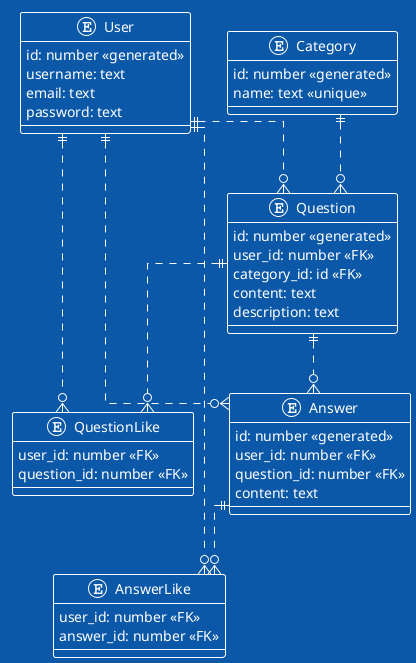 @startuml
'testdot
'//www.plantuml.com/plantuml/png/fL1DJlCm4Dtx5FFr03r0LLNzXCG6DYnOeo4UfLRjSMoFLQAKknDC8AueKWHPEVFUl9_P9y4esLdrJmxa2D2P5fLAHyCTHdHW3PFq7O6FSl1A4OkH7bQFYU8AC466GS7u6Rq1pkwP8cotBJ555DAxNG7po6Pqj06X5oaZScXizTzXIYSVTJMAtjAdg7gTlMzGgFMnB_xD4l_PUmGpcv1fH2h9Xqn9ZESY6PPMUhfWtDvDK3FbAx3H5v1d8PQgfARKHDEzcq_JAjP_JgVfplZ7K65gMC4_1hjscNjpf8_hM1X-R_QztPSmBX36id9TDiFvl5xx0SBynEffAuPLpSmECpjK3AmsrPvOPsVV0000

!theme amiga

skinparam linetype ortho

entity "User" as u {
    id: number <<generated>>
    username: text
    email: text
    password: text
}

entity "Category" as c {
    id: number <<generated>>
    name: text <<unique>>
}

entity "Question" as q {
    id: number <<generated>>
    user_id: number <<FK>>
    category_id: id <<FK>>
    content: text
    description: text
}

entity "Answer" as a {
    id: number <<generated>>
    user_id: number <<FK>>
    question_id: number <<FK>>
    content: text
}

entity "QuestionLike" as ql {
    user_id: number <<FK>>
    question_id: number <<FK>>
}

entity "AnswerLike" as al {
    user_id: number <<FK>>
    answer_id: number <<FK>>
}

u ||..o{ q
u ||..o{ a
c ||..o{ q
q ||..o{ a
u ||..o{ ql
q ||..o{ ql
u ||..o{ al
a ||..o{ al

@enduml